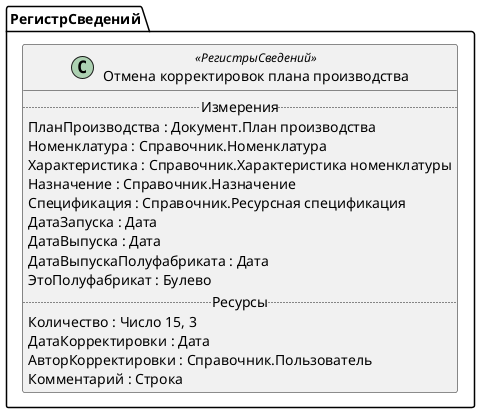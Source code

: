 ﻿@startuml ОтменаКорректировокПланаПроизводства
'!include templates.wsd
'..\include templates.wsd
class РегистрСведений.ОтменаКорректировокПланаПроизводства as "Отмена корректировок плана производства" <<РегистрыСведений>>
{
..Измерения..
ПланПроизводства : Документ.План производства
Номенклатура : Справочник.Номенклатура
Характеристика : Справочник.Характеристика номенклатуры
Назначение : Справочник.Назначение
Спецификация : Справочник.Ресурсная спецификация
ДатаЗапуска : Дата
ДатаВыпуска : Дата
ДатаВыпускаПолуфабриката : Дата
ЭтоПолуфабрикат : Булево
..Ресурсы..
Количество : Число 15, 3
ДатаКорректировки : Дата
АвторКорректировки : Справочник.Пользователь
Комментарий : Строка
}
@enduml
